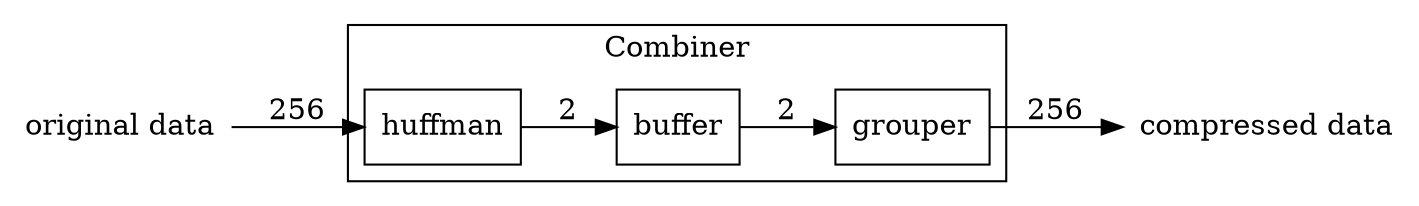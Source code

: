 digraph G
{
    node [shape="box"];
    rankdir=LR;

    subgraph cluster_private
    {
        label="Combiner";

        huffman [label="huffman"];
        buffer [label="buffer"];
        grouper [label="grouper"];

        huffman -> buffer -> grouper [label="2"];
    }

    input [label="original data",shape=none];
    output [label="compressed data",shape=none];

    input -> huffman [label="256"];
    grouper -> output [label="256"];
}